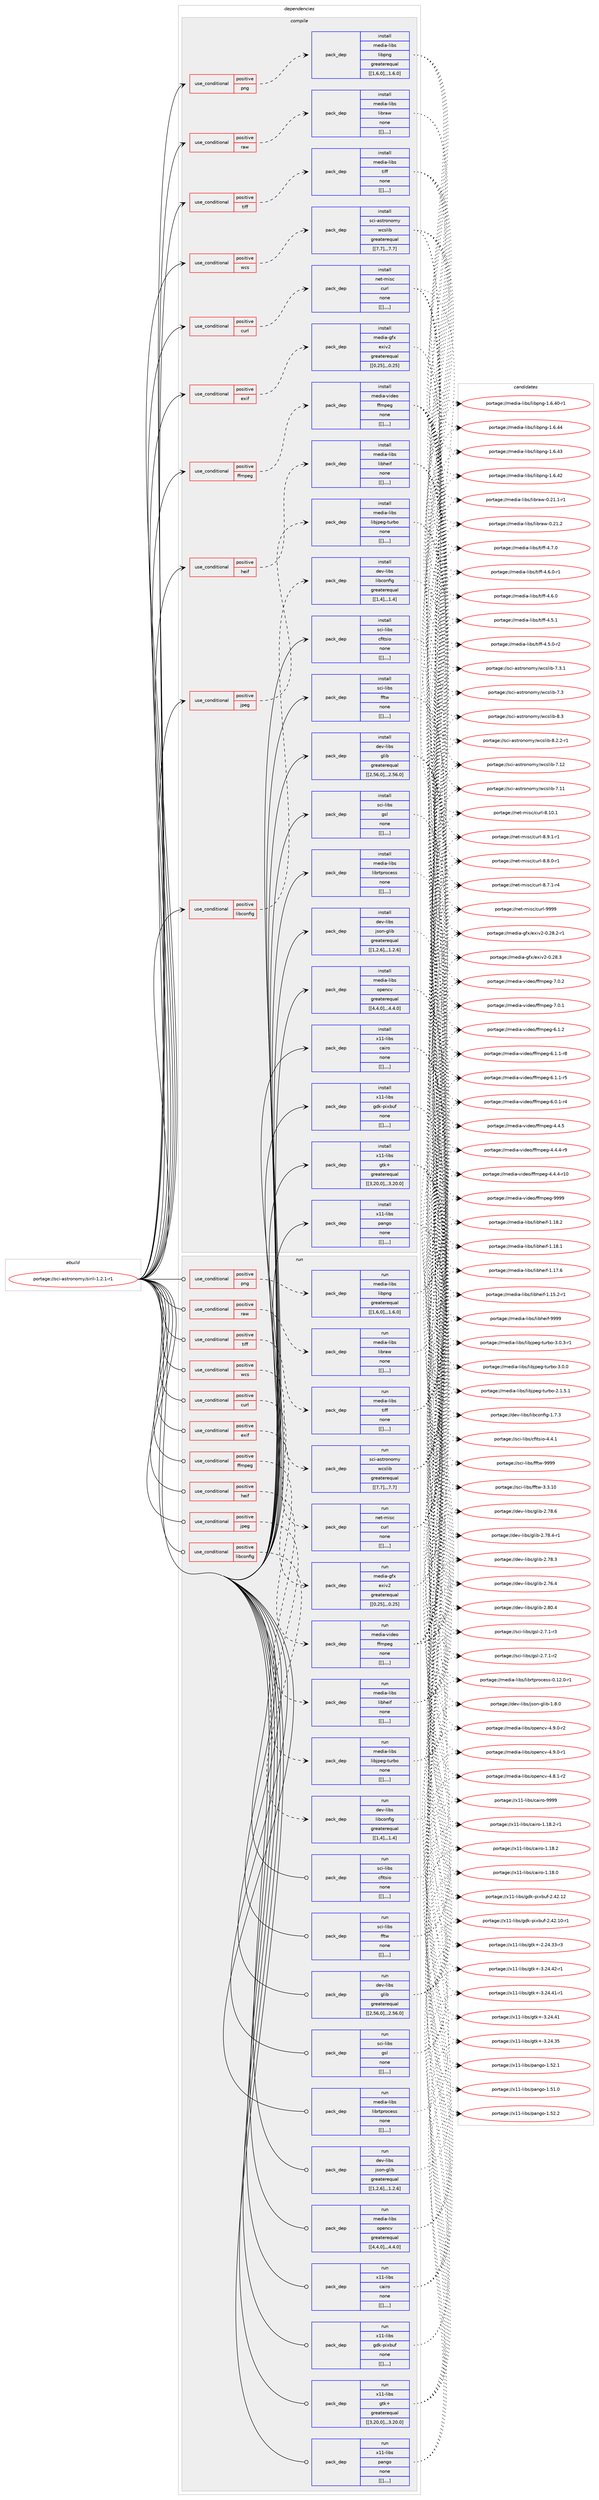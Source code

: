 digraph prolog {

# *************
# Graph options
# *************

newrank=true;
concentrate=true;
compound=true;
graph [rankdir=LR,fontname=Helvetica,fontsize=10,ranksep=1.5];#, ranksep=2.5, nodesep=0.2];
edge  [arrowhead=vee];
node  [fontname=Helvetica,fontsize=10];

# **********
# The ebuild
# **********

subgraph cluster_leftcol {
color=gray;
label=<<i>ebuild</i>>;
id [label="portage://sci-astronomy/siril-1.2.1-r1", color=red, width=4, href="../sci-astronomy/siril-1.2.1-r1.svg"];
}

# ****************
# The dependencies
# ****************

subgraph cluster_midcol {
color=gray;
label=<<i>dependencies</i>>;
subgraph cluster_compile {
fillcolor="#eeeeee";
style=filled;
label=<<i>compile</i>>;
subgraph cond107174 {
dependency401144 [label=<<TABLE BORDER="0" CELLBORDER="1" CELLSPACING="0" CELLPADDING="4"><TR><TD ROWSPAN="3" CELLPADDING="10">use_conditional</TD></TR><TR><TD>positive</TD></TR><TR><TD>curl</TD></TR></TABLE>>, shape=none, color=red];
subgraph pack291130 {
dependency401145 [label=<<TABLE BORDER="0" CELLBORDER="1" CELLSPACING="0" CELLPADDING="4" WIDTH="220"><TR><TD ROWSPAN="6" CELLPADDING="30">pack_dep</TD></TR><TR><TD WIDTH="110">install</TD></TR><TR><TD>net-misc</TD></TR><TR><TD>curl</TD></TR><TR><TD>none</TD></TR><TR><TD>[[],,,,]</TD></TR></TABLE>>, shape=none, color=blue];
}
dependency401144:e -> dependency401145:w [weight=20,style="dashed",arrowhead="vee"];
}
id:e -> dependency401144:w [weight=20,style="solid",arrowhead="vee"];
subgraph cond107175 {
dependency401146 [label=<<TABLE BORDER="0" CELLBORDER="1" CELLSPACING="0" CELLPADDING="4"><TR><TD ROWSPAN="3" CELLPADDING="10">use_conditional</TD></TR><TR><TD>positive</TD></TR><TR><TD>exif</TD></TR></TABLE>>, shape=none, color=red];
subgraph pack291131 {
dependency401147 [label=<<TABLE BORDER="0" CELLBORDER="1" CELLSPACING="0" CELLPADDING="4" WIDTH="220"><TR><TD ROWSPAN="6" CELLPADDING="30">pack_dep</TD></TR><TR><TD WIDTH="110">install</TD></TR><TR><TD>media-gfx</TD></TR><TR><TD>exiv2</TD></TR><TR><TD>greaterequal</TD></TR><TR><TD>[[0,25],,,0.25]</TD></TR></TABLE>>, shape=none, color=blue];
}
dependency401146:e -> dependency401147:w [weight=20,style="dashed",arrowhead="vee"];
}
id:e -> dependency401146:w [weight=20,style="solid",arrowhead="vee"];
subgraph cond107176 {
dependency401148 [label=<<TABLE BORDER="0" CELLBORDER="1" CELLSPACING="0" CELLPADDING="4"><TR><TD ROWSPAN="3" CELLPADDING="10">use_conditional</TD></TR><TR><TD>positive</TD></TR><TR><TD>ffmpeg</TD></TR></TABLE>>, shape=none, color=red];
subgraph pack291132 {
dependency401149 [label=<<TABLE BORDER="0" CELLBORDER="1" CELLSPACING="0" CELLPADDING="4" WIDTH="220"><TR><TD ROWSPAN="6" CELLPADDING="30">pack_dep</TD></TR><TR><TD WIDTH="110">install</TD></TR><TR><TD>media-video</TD></TR><TR><TD>ffmpeg</TD></TR><TR><TD>none</TD></TR><TR><TD>[[],,,,]</TD></TR></TABLE>>, shape=none, color=blue];
}
dependency401148:e -> dependency401149:w [weight=20,style="dashed",arrowhead="vee"];
}
id:e -> dependency401148:w [weight=20,style="solid",arrowhead="vee"];
subgraph cond107177 {
dependency401150 [label=<<TABLE BORDER="0" CELLBORDER="1" CELLSPACING="0" CELLPADDING="4"><TR><TD ROWSPAN="3" CELLPADDING="10">use_conditional</TD></TR><TR><TD>positive</TD></TR><TR><TD>heif</TD></TR></TABLE>>, shape=none, color=red];
subgraph pack291133 {
dependency401151 [label=<<TABLE BORDER="0" CELLBORDER="1" CELLSPACING="0" CELLPADDING="4" WIDTH="220"><TR><TD ROWSPAN="6" CELLPADDING="30">pack_dep</TD></TR><TR><TD WIDTH="110">install</TD></TR><TR><TD>media-libs</TD></TR><TR><TD>libheif</TD></TR><TR><TD>none</TD></TR><TR><TD>[[],,,,]</TD></TR></TABLE>>, shape=none, color=blue];
}
dependency401150:e -> dependency401151:w [weight=20,style="dashed",arrowhead="vee"];
}
id:e -> dependency401150:w [weight=20,style="solid",arrowhead="vee"];
subgraph cond107178 {
dependency401152 [label=<<TABLE BORDER="0" CELLBORDER="1" CELLSPACING="0" CELLPADDING="4"><TR><TD ROWSPAN="3" CELLPADDING="10">use_conditional</TD></TR><TR><TD>positive</TD></TR><TR><TD>jpeg</TD></TR></TABLE>>, shape=none, color=red];
subgraph pack291134 {
dependency401153 [label=<<TABLE BORDER="0" CELLBORDER="1" CELLSPACING="0" CELLPADDING="4" WIDTH="220"><TR><TD ROWSPAN="6" CELLPADDING="30">pack_dep</TD></TR><TR><TD WIDTH="110">install</TD></TR><TR><TD>media-libs</TD></TR><TR><TD>libjpeg-turbo</TD></TR><TR><TD>none</TD></TR><TR><TD>[[],,,,]</TD></TR></TABLE>>, shape=none, color=blue];
}
dependency401152:e -> dependency401153:w [weight=20,style="dashed",arrowhead="vee"];
}
id:e -> dependency401152:w [weight=20,style="solid",arrowhead="vee"];
subgraph cond107179 {
dependency401154 [label=<<TABLE BORDER="0" CELLBORDER="1" CELLSPACING="0" CELLPADDING="4"><TR><TD ROWSPAN="3" CELLPADDING="10">use_conditional</TD></TR><TR><TD>positive</TD></TR><TR><TD>libconfig</TD></TR></TABLE>>, shape=none, color=red];
subgraph pack291135 {
dependency401155 [label=<<TABLE BORDER="0" CELLBORDER="1" CELLSPACING="0" CELLPADDING="4" WIDTH="220"><TR><TD ROWSPAN="6" CELLPADDING="30">pack_dep</TD></TR><TR><TD WIDTH="110">install</TD></TR><TR><TD>dev-libs</TD></TR><TR><TD>libconfig</TD></TR><TR><TD>greaterequal</TD></TR><TR><TD>[[1,4],,,1.4]</TD></TR></TABLE>>, shape=none, color=blue];
}
dependency401154:e -> dependency401155:w [weight=20,style="dashed",arrowhead="vee"];
}
id:e -> dependency401154:w [weight=20,style="solid",arrowhead="vee"];
subgraph cond107180 {
dependency401156 [label=<<TABLE BORDER="0" CELLBORDER="1" CELLSPACING="0" CELLPADDING="4"><TR><TD ROWSPAN="3" CELLPADDING="10">use_conditional</TD></TR><TR><TD>positive</TD></TR><TR><TD>png</TD></TR></TABLE>>, shape=none, color=red];
subgraph pack291136 {
dependency401157 [label=<<TABLE BORDER="0" CELLBORDER="1" CELLSPACING="0" CELLPADDING="4" WIDTH="220"><TR><TD ROWSPAN="6" CELLPADDING="30">pack_dep</TD></TR><TR><TD WIDTH="110">install</TD></TR><TR><TD>media-libs</TD></TR><TR><TD>libpng</TD></TR><TR><TD>greaterequal</TD></TR><TR><TD>[[1,6,0],,,1.6.0]</TD></TR></TABLE>>, shape=none, color=blue];
}
dependency401156:e -> dependency401157:w [weight=20,style="dashed",arrowhead="vee"];
}
id:e -> dependency401156:w [weight=20,style="solid",arrowhead="vee"];
subgraph cond107181 {
dependency401158 [label=<<TABLE BORDER="0" CELLBORDER="1" CELLSPACING="0" CELLPADDING="4"><TR><TD ROWSPAN="3" CELLPADDING="10">use_conditional</TD></TR><TR><TD>positive</TD></TR><TR><TD>raw</TD></TR></TABLE>>, shape=none, color=red];
subgraph pack291137 {
dependency401159 [label=<<TABLE BORDER="0" CELLBORDER="1" CELLSPACING="0" CELLPADDING="4" WIDTH="220"><TR><TD ROWSPAN="6" CELLPADDING="30">pack_dep</TD></TR><TR><TD WIDTH="110">install</TD></TR><TR><TD>media-libs</TD></TR><TR><TD>libraw</TD></TR><TR><TD>none</TD></TR><TR><TD>[[],,,,]</TD></TR></TABLE>>, shape=none, color=blue];
}
dependency401158:e -> dependency401159:w [weight=20,style="dashed",arrowhead="vee"];
}
id:e -> dependency401158:w [weight=20,style="solid",arrowhead="vee"];
subgraph cond107182 {
dependency401160 [label=<<TABLE BORDER="0" CELLBORDER="1" CELLSPACING="0" CELLPADDING="4"><TR><TD ROWSPAN="3" CELLPADDING="10">use_conditional</TD></TR><TR><TD>positive</TD></TR><TR><TD>tiff</TD></TR></TABLE>>, shape=none, color=red];
subgraph pack291138 {
dependency401161 [label=<<TABLE BORDER="0" CELLBORDER="1" CELLSPACING="0" CELLPADDING="4" WIDTH="220"><TR><TD ROWSPAN="6" CELLPADDING="30">pack_dep</TD></TR><TR><TD WIDTH="110">install</TD></TR><TR><TD>media-libs</TD></TR><TR><TD>tiff</TD></TR><TR><TD>none</TD></TR><TR><TD>[[],,,,]</TD></TR></TABLE>>, shape=none, color=blue];
}
dependency401160:e -> dependency401161:w [weight=20,style="dashed",arrowhead="vee"];
}
id:e -> dependency401160:w [weight=20,style="solid",arrowhead="vee"];
subgraph cond107183 {
dependency401162 [label=<<TABLE BORDER="0" CELLBORDER="1" CELLSPACING="0" CELLPADDING="4"><TR><TD ROWSPAN="3" CELLPADDING="10">use_conditional</TD></TR><TR><TD>positive</TD></TR><TR><TD>wcs</TD></TR></TABLE>>, shape=none, color=red];
subgraph pack291139 {
dependency401163 [label=<<TABLE BORDER="0" CELLBORDER="1" CELLSPACING="0" CELLPADDING="4" WIDTH="220"><TR><TD ROWSPAN="6" CELLPADDING="30">pack_dep</TD></TR><TR><TD WIDTH="110">install</TD></TR><TR><TD>sci-astronomy</TD></TR><TR><TD>wcslib</TD></TR><TR><TD>greaterequal</TD></TR><TR><TD>[[7,7],,,7.7]</TD></TR></TABLE>>, shape=none, color=blue];
}
dependency401162:e -> dependency401163:w [weight=20,style="dashed",arrowhead="vee"];
}
id:e -> dependency401162:w [weight=20,style="solid",arrowhead="vee"];
subgraph pack291140 {
dependency401164 [label=<<TABLE BORDER="0" CELLBORDER="1" CELLSPACING="0" CELLPADDING="4" WIDTH="220"><TR><TD ROWSPAN="6" CELLPADDING="30">pack_dep</TD></TR><TR><TD WIDTH="110">install</TD></TR><TR><TD>dev-libs</TD></TR><TR><TD>glib</TD></TR><TR><TD>greaterequal</TD></TR><TR><TD>[[2,56,0],,,2.56.0]</TD></TR></TABLE>>, shape=none, color=blue];
}
id:e -> dependency401164:w [weight=20,style="solid",arrowhead="vee"];
subgraph pack291141 {
dependency401165 [label=<<TABLE BORDER="0" CELLBORDER="1" CELLSPACING="0" CELLPADDING="4" WIDTH="220"><TR><TD ROWSPAN="6" CELLPADDING="30">pack_dep</TD></TR><TR><TD WIDTH="110">install</TD></TR><TR><TD>dev-libs</TD></TR><TR><TD>json-glib</TD></TR><TR><TD>greaterequal</TD></TR><TR><TD>[[1,2,6],,,1.2.6]</TD></TR></TABLE>>, shape=none, color=blue];
}
id:e -> dependency401165:w [weight=20,style="solid",arrowhead="vee"];
subgraph pack291142 {
dependency401166 [label=<<TABLE BORDER="0" CELLBORDER="1" CELLSPACING="0" CELLPADDING="4" WIDTH="220"><TR><TD ROWSPAN="6" CELLPADDING="30">pack_dep</TD></TR><TR><TD WIDTH="110">install</TD></TR><TR><TD>media-libs</TD></TR><TR><TD>librtprocess</TD></TR><TR><TD>none</TD></TR><TR><TD>[[],,,,]</TD></TR></TABLE>>, shape=none, color=blue];
}
id:e -> dependency401166:w [weight=20,style="solid",arrowhead="vee"];
subgraph pack291143 {
dependency401167 [label=<<TABLE BORDER="0" CELLBORDER="1" CELLSPACING="0" CELLPADDING="4" WIDTH="220"><TR><TD ROWSPAN="6" CELLPADDING="30">pack_dep</TD></TR><TR><TD WIDTH="110">install</TD></TR><TR><TD>media-libs</TD></TR><TR><TD>opencv</TD></TR><TR><TD>greaterequal</TD></TR><TR><TD>[[4,4,0],,,4.4.0]</TD></TR></TABLE>>, shape=none, color=blue];
}
id:e -> dependency401167:w [weight=20,style="solid",arrowhead="vee"];
subgraph pack291144 {
dependency401168 [label=<<TABLE BORDER="0" CELLBORDER="1" CELLSPACING="0" CELLPADDING="4" WIDTH="220"><TR><TD ROWSPAN="6" CELLPADDING="30">pack_dep</TD></TR><TR><TD WIDTH="110">install</TD></TR><TR><TD>sci-libs</TD></TR><TR><TD>cfitsio</TD></TR><TR><TD>none</TD></TR><TR><TD>[[],,,,]</TD></TR></TABLE>>, shape=none, color=blue];
}
id:e -> dependency401168:w [weight=20,style="solid",arrowhead="vee"];
subgraph pack291145 {
dependency401169 [label=<<TABLE BORDER="0" CELLBORDER="1" CELLSPACING="0" CELLPADDING="4" WIDTH="220"><TR><TD ROWSPAN="6" CELLPADDING="30">pack_dep</TD></TR><TR><TD WIDTH="110">install</TD></TR><TR><TD>sci-libs</TD></TR><TR><TD>fftw</TD></TR><TR><TD>none</TD></TR><TR><TD>[[],,,,]</TD></TR></TABLE>>, shape=none, color=blue];
}
id:e -> dependency401169:w [weight=20,style="solid",arrowhead="vee"];
subgraph pack291146 {
dependency401170 [label=<<TABLE BORDER="0" CELLBORDER="1" CELLSPACING="0" CELLPADDING="4" WIDTH="220"><TR><TD ROWSPAN="6" CELLPADDING="30">pack_dep</TD></TR><TR><TD WIDTH="110">install</TD></TR><TR><TD>sci-libs</TD></TR><TR><TD>gsl</TD></TR><TR><TD>none</TD></TR><TR><TD>[[],,,,]</TD></TR></TABLE>>, shape=none, color=blue];
}
id:e -> dependency401170:w [weight=20,style="solid",arrowhead="vee"];
subgraph pack291147 {
dependency401171 [label=<<TABLE BORDER="0" CELLBORDER="1" CELLSPACING="0" CELLPADDING="4" WIDTH="220"><TR><TD ROWSPAN="6" CELLPADDING="30">pack_dep</TD></TR><TR><TD WIDTH="110">install</TD></TR><TR><TD>x11-libs</TD></TR><TR><TD>cairo</TD></TR><TR><TD>none</TD></TR><TR><TD>[[],,,,]</TD></TR></TABLE>>, shape=none, color=blue];
}
id:e -> dependency401171:w [weight=20,style="solid",arrowhead="vee"];
subgraph pack291148 {
dependency401172 [label=<<TABLE BORDER="0" CELLBORDER="1" CELLSPACING="0" CELLPADDING="4" WIDTH="220"><TR><TD ROWSPAN="6" CELLPADDING="30">pack_dep</TD></TR><TR><TD WIDTH="110">install</TD></TR><TR><TD>x11-libs</TD></TR><TR><TD>gdk-pixbuf</TD></TR><TR><TD>none</TD></TR><TR><TD>[[],,,,]</TD></TR></TABLE>>, shape=none, color=blue];
}
id:e -> dependency401172:w [weight=20,style="solid",arrowhead="vee"];
subgraph pack291149 {
dependency401173 [label=<<TABLE BORDER="0" CELLBORDER="1" CELLSPACING="0" CELLPADDING="4" WIDTH="220"><TR><TD ROWSPAN="6" CELLPADDING="30">pack_dep</TD></TR><TR><TD WIDTH="110">install</TD></TR><TR><TD>x11-libs</TD></TR><TR><TD>gtk+</TD></TR><TR><TD>greaterequal</TD></TR><TR><TD>[[3,20,0],,,3.20.0]</TD></TR></TABLE>>, shape=none, color=blue];
}
id:e -> dependency401173:w [weight=20,style="solid",arrowhead="vee"];
subgraph pack291150 {
dependency401174 [label=<<TABLE BORDER="0" CELLBORDER="1" CELLSPACING="0" CELLPADDING="4" WIDTH="220"><TR><TD ROWSPAN="6" CELLPADDING="30">pack_dep</TD></TR><TR><TD WIDTH="110">install</TD></TR><TR><TD>x11-libs</TD></TR><TR><TD>pango</TD></TR><TR><TD>none</TD></TR><TR><TD>[[],,,,]</TD></TR></TABLE>>, shape=none, color=blue];
}
id:e -> dependency401174:w [weight=20,style="solid",arrowhead="vee"];
}
subgraph cluster_compileandrun {
fillcolor="#eeeeee";
style=filled;
label=<<i>compile and run</i>>;
}
subgraph cluster_run {
fillcolor="#eeeeee";
style=filled;
label=<<i>run</i>>;
subgraph cond107184 {
dependency401175 [label=<<TABLE BORDER="0" CELLBORDER="1" CELLSPACING="0" CELLPADDING="4"><TR><TD ROWSPAN="3" CELLPADDING="10">use_conditional</TD></TR><TR><TD>positive</TD></TR><TR><TD>curl</TD></TR></TABLE>>, shape=none, color=red];
subgraph pack291151 {
dependency401176 [label=<<TABLE BORDER="0" CELLBORDER="1" CELLSPACING="0" CELLPADDING="4" WIDTH="220"><TR><TD ROWSPAN="6" CELLPADDING="30">pack_dep</TD></TR><TR><TD WIDTH="110">run</TD></TR><TR><TD>net-misc</TD></TR><TR><TD>curl</TD></TR><TR><TD>none</TD></TR><TR><TD>[[],,,,]</TD></TR></TABLE>>, shape=none, color=blue];
}
dependency401175:e -> dependency401176:w [weight=20,style="dashed",arrowhead="vee"];
}
id:e -> dependency401175:w [weight=20,style="solid",arrowhead="odot"];
subgraph cond107185 {
dependency401177 [label=<<TABLE BORDER="0" CELLBORDER="1" CELLSPACING="0" CELLPADDING="4"><TR><TD ROWSPAN="3" CELLPADDING="10">use_conditional</TD></TR><TR><TD>positive</TD></TR><TR><TD>exif</TD></TR></TABLE>>, shape=none, color=red];
subgraph pack291152 {
dependency401178 [label=<<TABLE BORDER="0" CELLBORDER="1" CELLSPACING="0" CELLPADDING="4" WIDTH="220"><TR><TD ROWSPAN="6" CELLPADDING="30">pack_dep</TD></TR><TR><TD WIDTH="110">run</TD></TR><TR><TD>media-gfx</TD></TR><TR><TD>exiv2</TD></TR><TR><TD>greaterequal</TD></TR><TR><TD>[[0,25],,,0.25]</TD></TR></TABLE>>, shape=none, color=blue];
}
dependency401177:e -> dependency401178:w [weight=20,style="dashed",arrowhead="vee"];
}
id:e -> dependency401177:w [weight=20,style="solid",arrowhead="odot"];
subgraph cond107186 {
dependency401179 [label=<<TABLE BORDER="0" CELLBORDER="1" CELLSPACING="0" CELLPADDING="4"><TR><TD ROWSPAN="3" CELLPADDING="10">use_conditional</TD></TR><TR><TD>positive</TD></TR><TR><TD>ffmpeg</TD></TR></TABLE>>, shape=none, color=red];
subgraph pack291153 {
dependency401180 [label=<<TABLE BORDER="0" CELLBORDER="1" CELLSPACING="0" CELLPADDING="4" WIDTH="220"><TR><TD ROWSPAN="6" CELLPADDING="30">pack_dep</TD></TR><TR><TD WIDTH="110">run</TD></TR><TR><TD>media-video</TD></TR><TR><TD>ffmpeg</TD></TR><TR><TD>none</TD></TR><TR><TD>[[],,,,]</TD></TR></TABLE>>, shape=none, color=blue];
}
dependency401179:e -> dependency401180:w [weight=20,style="dashed",arrowhead="vee"];
}
id:e -> dependency401179:w [weight=20,style="solid",arrowhead="odot"];
subgraph cond107187 {
dependency401181 [label=<<TABLE BORDER="0" CELLBORDER="1" CELLSPACING="0" CELLPADDING="4"><TR><TD ROWSPAN="3" CELLPADDING="10">use_conditional</TD></TR><TR><TD>positive</TD></TR><TR><TD>heif</TD></TR></TABLE>>, shape=none, color=red];
subgraph pack291154 {
dependency401182 [label=<<TABLE BORDER="0" CELLBORDER="1" CELLSPACING="0" CELLPADDING="4" WIDTH="220"><TR><TD ROWSPAN="6" CELLPADDING="30">pack_dep</TD></TR><TR><TD WIDTH="110">run</TD></TR><TR><TD>media-libs</TD></TR><TR><TD>libheif</TD></TR><TR><TD>none</TD></TR><TR><TD>[[],,,,]</TD></TR></TABLE>>, shape=none, color=blue];
}
dependency401181:e -> dependency401182:w [weight=20,style="dashed",arrowhead="vee"];
}
id:e -> dependency401181:w [weight=20,style="solid",arrowhead="odot"];
subgraph cond107188 {
dependency401183 [label=<<TABLE BORDER="0" CELLBORDER="1" CELLSPACING="0" CELLPADDING="4"><TR><TD ROWSPAN="3" CELLPADDING="10">use_conditional</TD></TR><TR><TD>positive</TD></TR><TR><TD>jpeg</TD></TR></TABLE>>, shape=none, color=red];
subgraph pack291155 {
dependency401184 [label=<<TABLE BORDER="0" CELLBORDER="1" CELLSPACING="0" CELLPADDING="4" WIDTH="220"><TR><TD ROWSPAN="6" CELLPADDING="30">pack_dep</TD></TR><TR><TD WIDTH="110">run</TD></TR><TR><TD>media-libs</TD></TR><TR><TD>libjpeg-turbo</TD></TR><TR><TD>none</TD></TR><TR><TD>[[],,,,]</TD></TR></TABLE>>, shape=none, color=blue];
}
dependency401183:e -> dependency401184:w [weight=20,style="dashed",arrowhead="vee"];
}
id:e -> dependency401183:w [weight=20,style="solid",arrowhead="odot"];
subgraph cond107189 {
dependency401185 [label=<<TABLE BORDER="0" CELLBORDER="1" CELLSPACING="0" CELLPADDING="4"><TR><TD ROWSPAN="3" CELLPADDING="10">use_conditional</TD></TR><TR><TD>positive</TD></TR><TR><TD>libconfig</TD></TR></TABLE>>, shape=none, color=red];
subgraph pack291156 {
dependency401186 [label=<<TABLE BORDER="0" CELLBORDER="1" CELLSPACING="0" CELLPADDING="4" WIDTH="220"><TR><TD ROWSPAN="6" CELLPADDING="30">pack_dep</TD></TR><TR><TD WIDTH="110">run</TD></TR><TR><TD>dev-libs</TD></TR><TR><TD>libconfig</TD></TR><TR><TD>greaterequal</TD></TR><TR><TD>[[1,4],,,1.4]</TD></TR></TABLE>>, shape=none, color=blue];
}
dependency401185:e -> dependency401186:w [weight=20,style="dashed",arrowhead="vee"];
}
id:e -> dependency401185:w [weight=20,style="solid",arrowhead="odot"];
subgraph cond107190 {
dependency401187 [label=<<TABLE BORDER="0" CELLBORDER="1" CELLSPACING="0" CELLPADDING="4"><TR><TD ROWSPAN="3" CELLPADDING="10">use_conditional</TD></TR><TR><TD>positive</TD></TR><TR><TD>png</TD></TR></TABLE>>, shape=none, color=red];
subgraph pack291157 {
dependency401188 [label=<<TABLE BORDER="0" CELLBORDER="1" CELLSPACING="0" CELLPADDING="4" WIDTH="220"><TR><TD ROWSPAN="6" CELLPADDING="30">pack_dep</TD></TR><TR><TD WIDTH="110">run</TD></TR><TR><TD>media-libs</TD></TR><TR><TD>libpng</TD></TR><TR><TD>greaterequal</TD></TR><TR><TD>[[1,6,0],,,1.6.0]</TD></TR></TABLE>>, shape=none, color=blue];
}
dependency401187:e -> dependency401188:w [weight=20,style="dashed",arrowhead="vee"];
}
id:e -> dependency401187:w [weight=20,style="solid",arrowhead="odot"];
subgraph cond107191 {
dependency401189 [label=<<TABLE BORDER="0" CELLBORDER="1" CELLSPACING="0" CELLPADDING="4"><TR><TD ROWSPAN="3" CELLPADDING="10">use_conditional</TD></TR><TR><TD>positive</TD></TR><TR><TD>raw</TD></TR></TABLE>>, shape=none, color=red];
subgraph pack291158 {
dependency401190 [label=<<TABLE BORDER="0" CELLBORDER="1" CELLSPACING="0" CELLPADDING="4" WIDTH="220"><TR><TD ROWSPAN="6" CELLPADDING="30">pack_dep</TD></TR><TR><TD WIDTH="110">run</TD></TR><TR><TD>media-libs</TD></TR><TR><TD>libraw</TD></TR><TR><TD>none</TD></TR><TR><TD>[[],,,,]</TD></TR></TABLE>>, shape=none, color=blue];
}
dependency401189:e -> dependency401190:w [weight=20,style="dashed",arrowhead="vee"];
}
id:e -> dependency401189:w [weight=20,style="solid",arrowhead="odot"];
subgraph cond107192 {
dependency401191 [label=<<TABLE BORDER="0" CELLBORDER="1" CELLSPACING="0" CELLPADDING="4"><TR><TD ROWSPAN="3" CELLPADDING="10">use_conditional</TD></TR><TR><TD>positive</TD></TR><TR><TD>tiff</TD></TR></TABLE>>, shape=none, color=red];
subgraph pack291159 {
dependency401192 [label=<<TABLE BORDER="0" CELLBORDER="1" CELLSPACING="0" CELLPADDING="4" WIDTH="220"><TR><TD ROWSPAN="6" CELLPADDING="30">pack_dep</TD></TR><TR><TD WIDTH="110">run</TD></TR><TR><TD>media-libs</TD></TR><TR><TD>tiff</TD></TR><TR><TD>none</TD></TR><TR><TD>[[],,,,]</TD></TR></TABLE>>, shape=none, color=blue];
}
dependency401191:e -> dependency401192:w [weight=20,style="dashed",arrowhead="vee"];
}
id:e -> dependency401191:w [weight=20,style="solid",arrowhead="odot"];
subgraph cond107193 {
dependency401193 [label=<<TABLE BORDER="0" CELLBORDER="1" CELLSPACING="0" CELLPADDING="4"><TR><TD ROWSPAN="3" CELLPADDING="10">use_conditional</TD></TR><TR><TD>positive</TD></TR><TR><TD>wcs</TD></TR></TABLE>>, shape=none, color=red];
subgraph pack291160 {
dependency401194 [label=<<TABLE BORDER="0" CELLBORDER="1" CELLSPACING="0" CELLPADDING="4" WIDTH="220"><TR><TD ROWSPAN="6" CELLPADDING="30">pack_dep</TD></TR><TR><TD WIDTH="110">run</TD></TR><TR><TD>sci-astronomy</TD></TR><TR><TD>wcslib</TD></TR><TR><TD>greaterequal</TD></TR><TR><TD>[[7,7],,,7.7]</TD></TR></TABLE>>, shape=none, color=blue];
}
dependency401193:e -> dependency401194:w [weight=20,style="dashed",arrowhead="vee"];
}
id:e -> dependency401193:w [weight=20,style="solid",arrowhead="odot"];
subgraph pack291161 {
dependency401195 [label=<<TABLE BORDER="0" CELLBORDER="1" CELLSPACING="0" CELLPADDING="4" WIDTH="220"><TR><TD ROWSPAN="6" CELLPADDING="30">pack_dep</TD></TR><TR><TD WIDTH="110">run</TD></TR><TR><TD>dev-libs</TD></TR><TR><TD>glib</TD></TR><TR><TD>greaterequal</TD></TR><TR><TD>[[2,56,0],,,2.56.0]</TD></TR></TABLE>>, shape=none, color=blue];
}
id:e -> dependency401195:w [weight=20,style="solid",arrowhead="odot"];
subgraph pack291162 {
dependency401196 [label=<<TABLE BORDER="0" CELLBORDER="1" CELLSPACING="0" CELLPADDING="4" WIDTH="220"><TR><TD ROWSPAN="6" CELLPADDING="30">pack_dep</TD></TR><TR><TD WIDTH="110">run</TD></TR><TR><TD>dev-libs</TD></TR><TR><TD>json-glib</TD></TR><TR><TD>greaterequal</TD></TR><TR><TD>[[1,2,6],,,1.2.6]</TD></TR></TABLE>>, shape=none, color=blue];
}
id:e -> dependency401196:w [weight=20,style="solid",arrowhead="odot"];
subgraph pack291163 {
dependency401197 [label=<<TABLE BORDER="0" CELLBORDER="1" CELLSPACING="0" CELLPADDING="4" WIDTH="220"><TR><TD ROWSPAN="6" CELLPADDING="30">pack_dep</TD></TR><TR><TD WIDTH="110">run</TD></TR><TR><TD>media-libs</TD></TR><TR><TD>librtprocess</TD></TR><TR><TD>none</TD></TR><TR><TD>[[],,,,]</TD></TR></TABLE>>, shape=none, color=blue];
}
id:e -> dependency401197:w [weight=20,style="solid",arrowhead="odot"];
subgraph pack291164 {
dependency401198 [label=<<TABLE BORDER="0" CELLBORDER="1" CELLSPACING="0" CELLPADDING="4" WIDTH="220"><TR><TD ROWSPAN="6" CELLPADDING="30">pack_dep</TD></TR><TR><TD WIDTH="110">run</TD></TR><TR><TD>media-libs</TD></TR><TR><TD>opencv</TD></TR><TR><TD>greaterequal</TD></TR><TR><TD>[[4,4,0],,,4.4.0]</TD></TR></TABLE>>, shape=none, color=blue];
}
id:e -> dependency401198:w [weight=20,style="solid",arrowhead="odot"];
subgraph pack291165 {
dependency401199 [label=<<TABLE BORDER="0" CELLBORDER="1" CELLSPACING="0" CELLPADDING="4" WIDTH="220"><TR><TD ROWSPAN="6" CELLPADDING="30">pack_dep</TD></TR><TR><TD WIDTH="110">run</TD></TR><TR><TD>sci-libs</TD></TR><TR><TD>cfitsio</TD></TR><TR><TD>none</TD></TR><TR><TD>[[],,,,]</TD></TR></TABLE>>, shape=none, color=blue];
}
id:e -> dependency401199:w [weight=20,style="solid",arrowhead="odot"];
subgraph pack291166 {
dependency401200 [label=<<TABLE BORDER="0" CELLBORDER="1" CELLSPACING="0" CELLPADDING="4" WIDTH="220"><TR><TD ROWSPAN="6" CELLPADDING="30">pack_dep</TD></TR><TR><TD WIDTH="110">run</TD></TR><TR><TD>sci-libs</TD></TR><TR><TD>fftw</TD></TR><TR><TD>none</TD></TR><TR><TD>[[],,,,]</TD></TR></TABLE>>, shape=none, color=blue];
}
id:e -> dependency401200:w [weight=20,style="solid",arrowhead="odot"];
subgraph pack291167 {
dependency401201 [label=<<TABLE BORDER="0" CELLBORDER="1" CELLSPACING="0" CELLPADDING="4" WIDTH="220"><TR><TD ROWSPAN="6" CELLPADDING="30">pack_dep</TD></TR><TR><TD WIDTH="110">run</TD></TR><TR><TD>sci-libs</TD></TR><TR><TD>gsl</TD></TR><TR><TD>none</TD></TR><TR><TD>[[],,,,]</TD></TR></TABLE>>, shape=none, color=blue];
}
id:e -> dependency401201:w [weight=20,style="solid",arrowhead="odot"];
subgraph pack291168 {
dependency401202 [label=<<TABLE BORDER="0" CELLBORDER="1" CELLSPACING="0" CELLPADDING="4" WIDTH="220"><TR><TD ROWSPAN="6" CELLPADDING="30">pack_dep</TD></TR><TR><TD WIDTH="110">run</TD></TR><TR><TD>x11-libs</TD></TR><TR><TD>cairo</TD></TR><TR><TD>none</TD></TR><TR><TD>[[],,,,]</TD></TR></TABLE>>, shape=none, color=blue];
}
id:e -> dependency401202:w [weight=20,style="solid",arrowhead="odot"];
subgraph pack291169 {
dependency401203 [label=<<TABLE BORDER="0" CELLBORDER="1" CELLSPACING="0" CELLPADDING="4" WIDTH="220"><TR><TD ROWSPAN="6" CELLPADDING="30">pack_dep</TD></TR><TR><TD WIDTH="110">run</TD></TR><TR><TD>x11-libs</TD></TR><TR><TD>gdk-pixbuf</TD></TR><TR><TD>none</TD></TR><TR><TD>[[],,,,]</TD></TR></TABLE>>, shape=none, color=blue];
}
id:e -> dependency401203:w [weight=20,style="solid",arrowhead="odot"];
subgraph pack291170 {
dependency401204 [label=<<TABLE BORDER="0" CELLBORDER="1" CELLSPACING="0" CELLPADDING="4" WIDTH="220"><TR><TD ROWSPAN="6" CELLPADDING="30">pack_dep</TD></TR><TR><TD WIDTH="110">run</TD></TR><TR><TD>x11-libs</TD></TR><TR><TD>gtk+</TD></TR><TR><TD>greaterequal</TD></TR><TR><TD>[[3,20,0],,,3.20.0]</TD></TR></TABLE>>, shape=none, color=blue];
}
id:e -> dependency401204:w [weight=20,style="solid",arrowhead="odot"];
subgraph pack291171 {
dependency401205 [label=<<TABLE BORDER="0" CELLBORDER="1" CELLSPACING="0" CELLPADDING="4" WIDTH="220"><TR><TD ROWSPAN="6" CELLPADDING="30">pack_dep</TD></TR><TR><TD WIDTH="110">run</TD></TR><TR><TD>x11-libs</TD></TR><TR><TD>pango</TD></TR><TR><TD>none</TD></TR><TR><TD>[[],,,,]</TD></TR></TABLE>>, shape=none, color=blue];
}
id:e -> dependency401205:w [weight=20,style="solid",arrowhead="odot"];
}
}

# **************
# The candidates
# **************

subgraph cluster_choices {
rank=same;
color=gray;
label=<<i>candidates</i>>;

subgraph choice291130 {
color=black;
nodesep=1;
choice110101116451091051159947991171141084557575757 [label="portage://net-misc/curl-9999", color=red, width=4,href="../net-misc/curl-9999.svg"];
choice1101011164510910511599479911711410845564649484649 [label="portage://net-misc/curl-8.10.1", color=red, width=4,href="../net-misc/curl-8.10.1.svg"];
choice110101116451091051159947991171141084556465746494511449 [label="portage://net-misc/curl-8.9.1-r1", color=red, width=4,href="../net-misc/curl-8.9.1-r1.svg"];
choice110101116451091051159947991171141084556465646484511449 [label="portage://net-misc/curl-8.8.0-r1", color=red, width=4,href="../net-misc/curl-8.8.0-r1.svg"];
choice110101116451091051159947991171141084556465546494511452 [label="portage://net-misc/curl-8.7.1-r4", color=red, width=4,href="../net-misc/curl-8.7.1-r4.svg"];
dependency401145:e -> choice110101116451091051159947991171141084557575757:w [style=dotted,weight="100"];
dependency401145:e -> choice1101011164510910511599479911711410845564649484649:w [style=dotted,weight="100"];
dependency401145:e -> choice110101116451091051159947991171141084556465746494511449:w [style=dotted,weight="100"];
dependency401145:e -> choice110101116451091051159947991171141084556465646484511449:w [style=dotted,weight="100"];
dependency401145:e -> choice110101116451091051159947991171141084556465546494511452:w [style=dotted,weight="100"];
}
subgraph choice291131 {
color=black;
nodesep=1;
choice1091011001059745103102120471011201051185045484650564651 [label="portage://media-gfx/exiv2-0.28.3", color=red, width=4,href="../media-gfx/exiv2-0.28.3.svg"];
choice10910110010597451031021204710112010511850454846505646504511449 [label="portage://media-gfx/exiv2-0.28.2-r1", color=red, width=4,href="../media-gfx/exiv2-0.28.2-r1.svg"];
dependency401147:e -> choice1091011001059745103102120471011201051185045484650564651:w [style=dotted,weight="100"];
dependency401147:e -> choice10910110010597451031021204710112010511850454846505646504511449:w [style=dotted,weight="100"];
}
subgraph choice291132 {
color=black;
nodesep=1;
choice1091011001059745118105100101111471021021091121011034557575757 [label="portage://media-video/ffmpeg-9999", color=red, width=4,href="../media-video/ffmpeg-9999.svg"];
choice109101100105974511810510010111147102102109112101103455546484650 [label="portage://media-video/ffmpeg-7.0.2", color=red, width=4,href="../media-video/ffmpeg-7.0.2.svg"];
choice109101100105974511810510010111147102102109112101103455546484649 [label="portage://media-video/ffmpeg-7.0.1", color=red, width=4,href="../media-video/ffmpeg-7.0.1.svg"];
choice109101100105974511810510010111147102102109112101103455446494650 [label="portage://media-video/ffmpeg-6.1.2", color=red, width=4,href="../media-video/ffmpeg-6.1.2.svg"];
choice1091011001059745118105100101111471021021091121011034554464946494511456 [label="portage://media-video/ffmpeg-6.1.1-r8", color=red, width=4,href="../media-video/ffmpeg-6.1.1-r8.svg"];
choice1091011001059745118105100101111471021021091121011034554464946494511453 [label="portage://media-video/ffmpeg-6.1.1-r5", color=red, width=4,href="../media-video/ffmpeg-6.1.1-r5.svg"];
choice1091011001059745118105100101111471021021091121011034554464846494511452 [label="portage://media-video/ffmpeg-6.0.1-r4", color=red, width=4,href="../media-video/ffmpeg-6.0.1-r4.svg"];
choice109101100105974511810510010111147102102109112101103455246524653 [label="portage://media-video/ffmpeg-4.4.5", color=red, width=4,href="../media-video/ffmpeg-4.4.5.svg"];
choice1091011001059745118105100101111471021021091121011034552465246524511457 [label="portage://media-video/ffmpeg-4.4.4-r9", color=red, width=4,href="../media-video/ffmpeg-4.4.4-r9.svg"];
choice109101100105974511810510010111147102102109112101103455246524652451144948 [label="portage://media-video/ffmpeg-4.4.4-r10", color=red, width=4,href="../media-video/ffmpeg-4.4.4-r10.svg"];
dependency401149:e -> choice1091011001059745118105100101111471021021091121011034557575757:w [style=dotted,weight="100"];
dependency401149:e -> choice109101100105974511810510010111147102102109112101103455546484650:w [style=dotted,weight="100"];
dependency401149:e -> choice109101100105974511810510010111147102102109112101103455546484649:w [style=dotted,weight="100"];
dependency401149:e -> choice109101100105974511810510010111147102102109112101103455446494650:w [style=dotted,weight="100"];
dependency401149:e -> choice1091011001059745118105100101111471021021091121011034554464946494511456:w [style=dotted,weight="100"];
dependency401149:e -> choice1091011001059745118105100101111471021021091121011034554464946494511453:w [style=dotted,weight="100"];
dependency401149:e -> choice1091011001059745118105100101111471021021091121011034554464846494511452:w [style=dotted,weight="100"];
dependency401149:e -> choice109101100105974511810510010111147102102109112101103455246524653:w [style=dotted,weight="100"];
dependency401149:e -> choice1091011001059745118105100101111471021021091121011034552465246524511457:w [style=dotted,weight="100"];
dependency401149:e -> choice109101100105974511810510010111147102102109112101103455246524652451144948:w [style=dotted,weight="100"];
}
subgraph choice291133 {
color=black;
nodesep=1;
choice10910110010597451081059811547108105981041011051024557575757 [label="portage://media-libs/libheif-9999", color=red, width=4,href="../media-libs/libheif-9999.svg"];
choice109101100105974510810598115471081059810410110510245494649564650 [label="portage://media-libs/libheif-1.18.2", color=red, width=4,href="../media-libs/libheif-1.18.2.svg"];
choice109101100105974510810598115471081059810410110510245494649564649 [label="portage://media-libs/libheif-1.18.1", color=red, width=4,href="../media-libs/libheif-1.18.1.svg"];
choice109101100105974510810598115471081059810410110510245494649554654 [label="portage://media-libs/libheif-1.17.6", color=red, width=4,href="../media-libs/libheif-1.17.6.svg"];
choice1091011001059745108105981154710810598104101105102454946495346504511449 [label="portage://media-libs/libheif-1.15.2-r1", color=red, width=4,href="../media-libs/libheif-1.15.2-r1.svg"];
dependency401151:e -> choice10910110010597451081059811547108105981041011051024557575757:w [style=dotted,weight="100"];
dependency401151:e -> choice109101100105974510810598115471081059810410110510245494649564650:w [style=dotted,weight="100"];
dependency401151:e -> choice109101100105974510810598115471081059810410110510245494649564649:w [style=dotted,weight="100"];
dependency401151:e -> choice109101100105974510810598115471081059810410110510245494649554654:w [style=dotted,weight="100"];
dependency401151:e -> choice1091011001059745108105981154710810598104101105102454946495346504511449:w [style=dotted,weight="100"];
}
subgraph choice291134 {
color=black;
nodesep=1;
choice109101100105974510810598115471081059810611210110345116117114981114551464846514511449 [label="portage://media-libs/libjpeg-turbo-3.0.3-r1", color=red, width=4,href="../media-libs/libjpeg-turbo-3.0.3-r1.svg"];
choice10910110010597451081059811547108105981061121011034511611711498111455146484648 [label="portage://media-libs/libjpeg-turbo-3.0.0", color=red, width=4,href="../media-libs/libjpeg-turbo-3.0.0.svg"];
choice109101100105974510810598115471081059810611210110345116117114981114550464946534649 [label="portage://media-libs/libjpeg-turbo-2.1.5.1", color=red, width=4,href="../media-libs/libjpeg-turbo-2.1.5.1.svg"];
dependency401153:e -> choice109101100105974510810598115471081059810611210110345116117114981114551464846514511449:w [style=dotted,weight="100"];
dependency401153:e -> choice10910110010597451081059811547108105981061121011034511611711498111455146484648:w [style=dotted,weight="100"];
dependency401153:e -> choice109101100105974510810598115471081059810611210110345116117114981114550464946534649:w [style=dotted,weight="100"];
}
subgraph choice291135 {
color=black;
nodesep=1;
choice1001011184510810598115471081059899111110102105103454946554651 [label="portage://dev-libs/libconfig-1.7.3", color=red, width=4,href="../dev-libs/libconfig-1.7.3.svg"];
dependency401155:e -> choice1001011184510810598115471081059899111110102105103454946554651:w [style=dotted,weight="100"];
}
subgraph choice291136 {
color=black;
nodesep=1;
choice109101100105974510810598115471081059811211010345494654465252 [label="portage://media-libs/libpng-1.6.44", color=red, width=4,href="../media-libs/libpng-1.6.44.svg"];
choice109101100105974510810598115471081059811211010345494654465251 [label="portage://media-libs/libpng-1.6.43", color=red, width=4,href="../media-libs/libpng-1.6.43.svg"];
choice109101100105974510810598115471081059811211010345494654465250 [label="portage://media-libs/libpng-1.6.42", color=red, width=4,href="../media-libs/libpng-1.6.42.svg"];
choice1091011001059745108105981154710810598112110103454946544652484511449 [label="portage://media-libs/libpng-1.6.40-r1", color=red, width=4,href="../media-libs/libpng-1.6.40-r1.svg"];
dependency401157:e -> choice109101100105974510810598115471081059811211010345494654465252:w [style=dotted,weight="100"];
dependency401157:e -> choice109101100105974510810598115471081059811211010345494654465251:w [style=dotted,weight="100"];
dependency401157:e -> choice109101100105974510810598115471081059811211010345494654465250:w [style=dotted,weight="100"];
dependency401157:e -> choice1091011001059745108105981154710810598112110103454946544652484511449:w [style=dotted,weight="100"];
}
subgraph choice291137 {
color=black;
nodesep=1;
choice10910110010597451081059811547108105981149711945484650494650 [label="portage://media-libs/libraw-0.21.2", color=red, width=4,href="../media-libs/libraw-0.21.2.svg"];
choice109101100105974510810598115471081059811497119454846504946494511449 [label="portage://media-libs/libraw-0.21.1-r1", color=red, width=4,href="../media-libs/libraw-0.21.1-r1.svg"];
dependency401159:e -> choice10910110010597451081059811547108105981149711945484650494650:w [style=dotted,weight="100"];
dependency401159:e -> choice109101100105974510810598115471081059811497119454846504946494511449:w [style=dotted,weight="100"];
}
subgraph choice291138 {
color=black;
nodesep=1;
choice10910110010597451081059811547116105102102455246554648 [label="portage://media-libs/tiff-4.7.0", color=red, width=4,href="../media-libs/tiff-4.7.0.svg"];
choice109101100105974510810598115471161051021024552465446484511449 [label="portage://media-libs/tiff-4.6.0-r1", color=red, width=4,href="../media-libs/tiff-4.6.0-r1.svg"];
choice10910110010597451081059811547116105102102455246544648 [label="portage://media-libs/tiff-4.6.0", color=red, width=4,href="../media-libs/tiff-4.6.0.svg"];
choice10910110010597451081059811547116105102102455246534649 [label="portage://media-libs/tiff-4.5.1", color=red, width=4,href="../media-libs/tiff-4.5.1.svg"];
choice109101100105974510810598115471161051021024552465346484511450 [label="portage://media-libs/tiff-4.5.0-r2", color=red, width=4,href="../media-libs/tiff-4.5.0-r2.svg"];
dependency401161:e -> choice10910110010597451081059811547116105102102455246554648:w [style=dotted,weight="100"];
dependency401161:e -> choice109101100105974510810598115471161051021024552465446484511449:w [style=dotted,weight="100"];
dependency401161:e -> choice10910110010597451081059811547116105102102455246544648:w [style=dotted,weight="100"];
dependency401161:e -> choice10910110010597451081059811547116105102102455246534649:w [style=dotted,weight="100"];
dependency401161:e -> choice109101100105974510810598115471161051021024552465346484511450:w [style=dotted,weight="100"];
}
subgraph choice291139 {
color=black;
nodesep=1;
choice11599105459711511611411111011110912147119991151081059845564651 [label="portage://sci-astronomy/wcslib-8.3", color=red, width=4,href="../sci-astronomy/wcslib-8.3.svg"];
choice1159910545971151161141111101111091214711999115108105984556465046504511449 [label="portage://sci-astronomy/wcslib-8.2.2-r1", color=red, width=4,href="../sci-astronomy/wcslib-8.2.2-r1.svg"];
choice1159910545971151161141111101111091214711999115108105984555464950 [label="portage://sci-astronomy/wcslib-7.12", color=red, width=4,href="../sci-astronomy/wcslib-7.12.svg"];
choice1159910545971151161141111101111091214711999115108105984555464949 [label="portage://sci-astronomy/wcslib-7.11", color=red, width=4,href="../sci-astronomy/wcslib-7.11.svg"];
choice115991054597115116114111110111109121471199911510810598455546514649 [label="portage://sci-astronomy/wcslib-7.3.1", color=red, width=4,href="../sci-astronomy/wcslib-7.3.1.svg"];
choice11599105459711511611411111011110912147119991151081059845554651 [label="portage://sci-astronomy/wcslib-7.3", color=red, width=4,href="../sci-astronomy/wcslib-7.3.svg"];
dependency401163:e -> choice11599105459711511611411111011110912147119991151081059845564651:w [style=dotted,weight="100"];
dependency401163:e -> choice1159910545971151161141111101111091214711999115108105984556465046504511449:w [style=dotted,weight="100"];
dependency401163:e -> choice1159910545971151161141111101111091214711999115108105984555464950:w [style=dotted,weight="100"];
dependency401163:e -> choice1159910545971151161141111101111091214711999115108105984555464949:w [style=dotted,weight="100"];
dependency401163:e -> choice115991054597115116114111110111109121471199911510810598455546514649:w [style=dotted,weight="100"];
dependency401163:e -> choice11599105459711511611411111011110912147119991151081059845554651:w [style=dotted,weight="100"];
}
subgraph choice291140 {
color=black;
nodesep=1;
choice1001011184510810598115471031081059845504656484652 [label="portage://dev-libs/glib-2.80.4", color=red, width=4,href="../dev-libs/glib-2.80.4.svg"];
choice1001011184510810598115471031081059845504655564654 [label="portage://dev-libs/glib-2.78.6", color=red, width=4,href="../dev-libs/glib-2.78.6.svg"];
choice10010111845108105981154710310810598455046555646524511449 [label="portage://dev-libs/glib-2.78.4-r1", color=red, width=4,href="../dev-libs/glib-2.78.4-r1.svg"];
choice1001011184510810598115471031081059845504655564651 [label="portage://dev-libs/glib-2.78.3", color=red, width=4,href="../dev-libs/glib-2.78.3.svg"];
choice1001011184510810598115471031081059845504655544652 [label="portage://dev-libs/glib-2.76.4", color=red, width=4,href="../dev-libs/glib-2.76.4.svg"];
dependency401164:e -> choice1001011184510810598115471031081059845504656484652:w [style=dotted,weight="100"];
dependency401164:e -> choice1001011184510810598115471031081059845504655564654:w [style=dotted,weight="100"];
dependency401164:e -> choice10010111845108105981154710310810598455046555646524511449:w [style=dotted,weight="100"];
dependency401164:e -> choice1001011184510810598115471031081059845504655564651:w [style=dotted,weight="100"];
dependency401164:e -> choice1001011184510810598115471031081059845504655544652:w [style=dotted,weight="100"];
}
subgraph choice291141 {
color=black;
nodesep=1;
choice1001011184510810598115471061151111104510310810598454946564648 [label="portage://dev-libs/json-glib-1.8.0", color=red, width=4,href="../dev-libs/json-glib-1.8.0.svg"];
dependency401165:e -> choice1001011184510810598115471061151111104510310810598454946564648:w [style=dotted,weight="100"];
}
subgraph choice291142 {
color=black;
nodesep=1;
choice109101100105974510810598115471081059811411611211411199101115115454846495046484511449 [label="portage://media-libs/librtprocess-0.12.0-r1", color=red, width=4,href="../media-libs/librtprocess-0.12.0-r1.svg"];
dependency401166:e -> choice109101100105974510810598115471081059811411611211411199101115115454846495046484511449:w [style=dotted,weight="100"];
}
subgraph choice291143 {
color=black;
nodesep=1;
choice10910110010597451081059811547111112101110991184552465746484511450 [label="portage://media-libs/opencv-4.9.0-r2", color=red, width=4,href="../media-libs/opencv-4.9.0-r2.svg"];
choice10910110010597451081059811547111112101110991184552465746484511449 [label="portage://media-libs/opencv-4.9.0-r1", color=red, width=4,href="../media-libs/opencv-4.9.0-r1.svg"];
choice10910110010597451081059811547111112101110991184552465646494511450 [label="portage://media-libs/opencv-4.8.1-r2", color=red, width=4,href="../media-libs/opencv-4.8.1-r2.svg"];
dependency401167:e -> choice10910110010597451081059811547111112101110991184552465746484511450:w [style=dotted,weight="100"];
dependency401167:e -> choice10910110010597451081059811547111112101110991184552465746484511449:w [style=dotted,weight="100"];
dependency401167:e -> choice10910110010597451081059811547111112101110991184552465646494511450:w [style=dotted,weight="100"];
}
subgraph choice291144 {
color=black;
nodesep=1;
choice1159910545108105981154799102105116115105111455246524649 [label="portage://sci-libs/cfitsio-4.4.1", color=red, width=4,href="../sci-libs/cfitsio-4.4.1.svg"];
dependency401168:e -> choice1159910545108105981154799102105116115105111455246524649:w [style=dotted,weight="100"];
}
subgraph choice291145 {
color=black;
nodesep=1;
choice115991054510810598115471021021161194557575757 [label="portage://sci-libs/fftw-9999", color=red, width=4,href="../sci-libs/fftw-9999.svg"];
choice1159910545108105981154710210211611945514651464948 [label="portage://sci-libs/fftw-3.3.10", color=red, width=4,href="../sci-libs/fftw-3.3.10.svg"];
dependency401169:e -> choice115991054510810598115471021021161194557575757:w [style=dotted,weight="100"];
dependency401169:e -> choice1159910545108105981154710210211611945514651464948:w [style=dotted,weight="100"];
}
subgraph choice291146 {
color=black;
nodesep=1;
choice115991054510810598115471031151084550465546494511451 [label="portage://sci-libs/gsl-2.7.1-r3", color=red, width=4,href="../sci-libs/gsl-2.7.1-r3.svg"];
choice115991054510810598115471031151084550465546494511450 [label="portage://sci-libs/gsl-2.7.1-r2", color=red, width=4,href="../sci-libs/gsl-2.7.1-r2.svg"];
dependency401170:e -> choice115991054510810598115471031151084550465546494511451:w [style=dotted,weight="100"];
dependency401170:e -> choice115991054510810598115471031151084550465546494511450:w [style=dotted,weight="100"];
}
subgraph choice291147 {
color=black;
nodesep=1;
choice120494945108105981154799971051141114557575757 [label="portage://x11-libs/cairo-9999", color=red, width=4,href="../x11-libs/cairo-9999.svg"];
choice12049494510810598115479997105114111454946495646504511449 [label="portage://x11-libs/cairo-1.18.2-r1", color=red, width=4,href="../x11-libs/cairo-1.18.2-r1.svg"];
choice1204949451081059811547999710511411145494649564650 [label="portage://x11-libs/cairo-1.18.2", color=red, width=4,href="../x11-libs/cairo-1.18.2.svg"];
choice1204949451081059811547999710511411145494649564648 [label="portage://x11-libs/cairo-1.18.0", color=red, width=4,href="../x11-libs/cairo-1.18.0.svg"];
dependency401171:e -> choice120494945108105981154799971051141114557575757:w [style=dotted,weight="100"];
dependency401171:e -> choice12049494510810598115479997105114111454946495646504511449:w [style=dotted,weight="100"];
dependency401171:e -> choice1204949451081059811547999710511411145494649564650:w [style=dotted,weight="100"];
dependency401171:e -> choice1204949451081059811547999710511411145494649564648:w [style=dotted,weight="100"];
}
subgraph choice291148 {
color=black;
nodesep=1;
choice120494945108105981154710310010745112105120981171024550465250464950 [label="portage://x11-libs/gdk-pixbuf-2.42.12", color=red, width=4,href="../x11-libs/gdk-pixbuf-2.42.12.svg"];
choice1204949451081059811547103100107451121051209811710245504652504649484511449 [label="portage://x11-libs/gdk-pixbuf-2.42.10-r1", color=red, width=4,href="../x11-libs/gdk-pixbuf-2.42.10-r1.svg"];
dependency401172:e -> choice120494945108105981154710310010745112105120981171024550465250464950:w [style=dotted,weight="100"];
dependency401172:e -> choice1204949451081059811547103100107451121051209811710245504652504649484511449:w [style=dotted,weight="100"];
}
subgraph choice291149 {
color=black;
nodesep=1;
choice12049494510810598115471031161074345514650524652504511449 [label="portage://x11-libs/gtk+-3.24.42-r1", color=red, width=4,href="../x11-libs/gtk+-3.24.42-r1.svg"];
choice12049494510810598115471031161074345514650524652494511449 [label="portage://x11-libs/gtk+-3.24.41-r1", color=red, width=4,href="../x11-libs/gtk+-3.24.41-r1.svg"];
choice1204949451081059811547103116107434551465052465249 [label="portage://x11-libs/gtk+-3.24.41", color=red, width=4,href="../x11-libs/gtk+-3.24.41.svg"];
choice1204949451081059811547103116107434551465052465153 [label="portage://x11-libs/gtk+-3.24.35", color=red, width=4,href="../x11-libs/gtk+-3.24.35.svg"];
choice12049494510810598115471031161074345504650524651514511451 [label="portage://x11-libs/gtk+-2.24.33-r3", color=red, width=4,href="../x11-libs/gtk+-2.24.33-r3.svg"];
dependency401173:e -> choice12049494510810598115471031161074345514650524652504511449:w [style=dotted,weight="100"];
dependency401173:e -> choice12049494510810598115471031161074345514650524652494511449:w [style=dotted,weight="100"];
dependency401173:e -> choice1204949451081059811547103116107434551465052465249:w [style=dotted,weight="100"];
dependency401173:e -> choice1204949451081059811547103116107434551465052465153:w [style=dotted,weight="100"];
dependency401173:e -> choice12049494510810598115471031161074345504650524651514511451:w [style=dotted,weight="100"];
}
subgraph choice291150 {
color=black;
nodesep=1;
choice12049494510810598115471129711010311145494653504650 [label="portage://x11-libs/pango-1.52.2", color=red, width=4,href="../x11-libs/pango-1.52.2.svg"];
choice12049494510810598115471129711010311145494653504649 [label="portage://x11-libs/pango-1.52.1", color=red, width=4,href="../x11-libs/pango-1.52.1.svg"];
choice12049494510810598115471129711010311145494653494648 [label="portage://x11-libs/pango-1.51.0", color=red, width=4,href="../x11-libs/pango-1.51.0.svg"];
dependency401174:e -> choice12049494510810598115471129711010311145494653504650:w [style=dotted,weight="100"];
dependency401174:e -> choice12049494510810598115471129711010311145494653504649:w [style=dotted,weight="100"];
dependency401174:e -> choice12049494510810598115471129711010311145494653494648:w [style=dotted,weight="100"];
}
subgraph choice291151 {
color=black;
nodesep=1;
choice110101116451091051159947991171141084557575757 [label="portage://net-misc/curl-9999", color=red, width=4,href="../net-misc/curl-9999.svg"];
choice1101011164510910511599479911711410845564649484649 [label="portage://net-misc/curl-8.10.1", color=red, width=4,href="../net-misc/curl-8.10.1.svg"];
choice110101116451091051159947991171141084556465746494511449 [label="portage://net-misc/curl-8.9.1-r1", color=red, width=4,href="../net-misc/curl-8.9.1-r1.svg"];
choice110101116451091051159947991171141084556465646484511449 [label="portage://net-misc/curl-8.8.0-r1", color=red, width=4,href="../net-misc/curl-8.8.0-r1.svg"];
choice110101116451091051159947991171141084556465546494511452 [label="portage://net-misc/curl-8.7.1-r4", color=red, width=4,href="../net-misc/curl-8.7.1-r4.svg"];
dependency401176:e -> choice110101116451091051159947991171141084557575757:w [style=dotted,weight="100"];
dependency401176:e -> choice1101011164510910511599479911711410845564649484649:w [style=dotted,weight="100"];
dependency401176:e -> choice110101116451091051159947991171141084556465746494511449:w [style=dotted,weight="100"];
dependency401176:e -> choice110101116451091051159947991171141084556465646484511449:w [style=dotted,weight="100"];
dependency401176:e -> choice110101116451091051159947991171141084556465546494511452:w [style=dotted,weight="100"];
}
subgraph choice291152 {
color=black;
nodesep=1;
choice1091011001059745103102120471011201051185045484650564651 [label="portage://media-gfx/exiv2-0.28.3", color=red, width=4,href="../media-gfx/exiv2-0.28.3.svg"];
choice10910110010597451031021204710112010511850454846505646504511449 [label="portage://media-gfx/exiv2-0.28.2-r1", color=red, width=4,href="../media-gfx/exiv2-0.28.2-r1.svg"];
dependency401178:e -> choice1091011001059745103102120471011201051185045484650564651:w [style=dotted,weight="100"];
dependency401178:e -> choice10910110010597451031021204710112010511850454846505646504511449:w [style=dotted,weight="100"];
}
subgraph choice291153 {
color=black;
nodesep=1;
choice1091011001059745118105100101111471021021091121011034557575757 [label="portage://media-video/ffmpeg-9999", color=red, width=4,href="../media-video/ffmpeg-9999.svg"];
choice109101100105974511810510010111147102102109112101103455546484650 [label="portage://media-video/ffmpeg-7.0.2", color=red, width=4,href="../media-video/ffmpeg-7.0.2.svg"];
choice109101100105974511810510010111147102102109112101103455546484649 [label="portage://media-video/ffmpeg-7.0.1", color=red, width=4,href="../media-video/ffmpeg-7.0.1.svg"];
choice109101100105974511810510010111147102102109112101103455446494650 [label="portage://media-video/ffmpeg-6.1.2", color=red, width=4,href="../media-video/ffmpeg-6.1.2.svg"];
choice1091011001059745118105100101111471021021091121011034554464946494511456 [label="portage://media-video/ffmpeg-6.1.1-r8", color=red, width=4,href="../media-video/ffmpeg-6.1.1-r8.svg"];
choice1091011001059745118105100101111471021021091121011034554464946494511453 [label="portage://media-video/ffmpeg-6.1.1-r5", color=red, width=4,href="../media-video/ffmpeg-6.1.1-r5.svg"];
choice1091011001059745118105100101111471021021091121011034554464846494511452 [label="portage://media-video/ffmpeg-6.0.1-r4", color=red, width=4,href="../media-video/ffmpeg-6.0.1-r4.svg"];
choice109101100105974511810510010111147102102109112101103455246524653 [label="portage://media-video/ffmpeg-4.4.5", color=red, width=4,href="../media-video/ffmpeg-4.4.5.svg"];
choice1091011001059745118105100101111471021021091121011034552465246524511457 [label="portage://media-video/ffmpeg-4.4.4-r9", color=red, width=4,href="../media-video/ffmpeg-4.4.4-r9.svg"];
choice109101100105974511810510010111147102102109112101103455246524652451144948 [label="portage://media-video/ffmpeg-4.4.4-r10", color=red, width=4,href="../media-video/ffmpeg-4.4.4-r10.svg"];
dependency401180:e -> choice1091011001059745118105100101111471021021091121011034557575757:w [style=dotted,weight="100"];
dependency401180:e -> choice109101100105974511810510010111147102102109112101103455546484650:w [style=dotted,weight="100"];
dependency401180:e -> choice109101100105974511810510010111147102102109112101103455546484649:w [style=dotted,weight="100"];
dependency401180:e -> choice109101100105974511810510010111147102102109112101103455446494650:w [style=dotted,weight="100"];
dependency401180:e -> choice1091011001059745118105100101111471021021091121011034554464946494511456:w [style=dotted,weight="100"];
dependency401180:e -> choice1091011001059745118105100101111471021021091121011034554464946494511453:w [style=dotted,weight="100"];
dependency401180:e -> choice1091011001059745118105100101111471021021091121011034554464846494511452:w [style=dotted,weight="100"];
dependency401180:e -> choice109101100105974511810510010111147102102109112101103455246524653:w [style=dotted,weight="100"];
dependency401180:e -> choice1091011001059745118105100101111471021021091121011034552465246524511457:w [style=dotted,weight="100"];
dependency401180:e -> choice109101100105974511810510010111147102102109112101103455246524652451144948:w [style=dotted,weight="100"];
}
subgraph choice291154 {
color=black;
nodesep=1;
choice10910110010597451081059811547108105981041011051024557575757 [label="portage://media-libs/libheif-9999", color=red, width=4,href="../media-libs/libheif-9999.svg"];
choice109101100105974510810598115471081059810410110510245494649564650 [label="portage://media-libs/libheif-1.18.2", color=red, width=4,href="../media-libs/libheif-1.18.2.svg"];
choice109101100105974510810598115471081059810410110510245494649564649 [label="portage://media-libs/libheif-1.18.1", color=red, width=4,href="../media-libs/libheif-1.18.1.svg"];
choice109101100105974510810598115471081059810410110510245494649554654 [label="portage://media-libs/libheif-1.17.6", color=red, width=4,href="../media-libs/libheif-1.17.6.svg"];
choice1091011001059745108105981154710810598104101105102454946495346504511449 [label="portage://media-libs/libheif-1.15.2-r1", color=red, width=4,href="../media-libs/libheif-1.15.2-r1.svg"];
dependency401182:e -> choice10910110010597451081059811547108105981041011051024557575757:w [style=dotted,weight="100"];
dependency401182:e -> choice109101100105974510810598115471081059810410110510245494649564650:w [style=dotted,weight="100"];
dependency401182:e -> choice109101100105974510810598115471081059810410110510245494649564649:w [style=dotted,weight="100"];
dependency401182:e -> choice109101100105974510810598115471081059810410110510245494649554654:w [style=dotted,weight="100"];
dependency401182:e -> choice1091011001059745108105981154710810598104101105102454946495346504511449:w [style=dotted,weight="100"];
}
subgraph choice291155 {
color=black;
nodesep=1;
choice109101100105974510810598115471081059810611210110345116117114981114551464846514511449 [label="portage://media-libs/libjpeg-turbo-3.0.3-r1", color=red, width=4,href="../media-libs/libjpeg-turbo-3.0.3-r1.svg"];
choice10910110010597451081059811547108105981061121011034511611711498111455146484648 [label="portage://media-libs/libjpeg-turbo-3.0.0", color=red, width=4,href="../media-libs/libjpeg-turbo-3.0.0.svg"];
choice109101100105974510810598115471081059810611210110345116117114981114550464946534649 [label="portage://media-libs/libjpeg-turbo-2.1.5.1", color=red, width=4,href="../media-libs/libjpeg-turbo-2.1.5.1.svg"];
dependency401184:e -> choice109101100105974510810598115471081059810611210110345116117114981114551464846514511449:w [style=dotted,weight="100"];
dependency401184:e -> choice10910110010597451081059811547108105981061121011034511611711498111455146484648:w [style=dotted,weight="100"];
dependency401184:e -> choice109101100105974510810598115471081059810611210110345116117114981114550464946534649:w [style=dotted,weight="100"];
}
subgraph choice291156 {
color=black;
nodesep=1;
choice1001011184510810598115471081059899111110102105103454946554651 [label="portage://dev-libs/libconfig-1.7.3", color=red, width=4,href="../dev-libs/libconfig-1.7.3.svg"];
dependency401186:e -> choice1001011184510810598115471081059899111110102105103454946554651:w [style=dotted,weight="100"];
}
subgraph choice291157 {
color=black;
nodesep=1;
choice109101100105974510810598115471081059811211010345494654465252 [label="portage://media-libs/libpng-1.6.44", color=red, width=4,href="../media-libs/libpng-1.6.44.svg"];
choice109101100105974510810598115471081059811211010345494654465251 [label="portage://media-libs/libpng-1.6.43", color=red, width=4,href="../media-libs/libpng-1.6.43.svg"];
choice109101100105974510810598115471081059811211010345494654465250 [label="portage://media-libs/libpng-1.6.42", color=red, width=4,href="../media-libs/libpng-1.6.42.svg"];
choice1091011001059745108105981154710810598112110103454946544652484511449 [label="portage://media-libs/libpng-1.6.40-r1", color=red, width=4,href="../media-libs/libpng-1.6.40-r1.svg"];
dependency401188:e -> choice109101100105974510810598115471081059811211010345494654465252:w [style=dotted,weight="100"];
dependency401188:e -> choice109101100105974510810598115471081059811211010345494654465251:w [style=dotted,weight="100"];
dependency401188:e -> choice109101100105974510810598115471081059811211010345494654465250:w [style=dotted,weight="100"];
dependency401188:e -> choice1091011001059745108105981154710810598112110103454946544652484511449:w [style=dotted,weight="100"];
}
subgraph choice291158 {
color=black;
nodesep=1;
choice10910110010597451081059811547108105981149711945484650494650 [label="portage://media-libs/libraw-0.21.2", color=red, width=4,href="../media-libs/libraw-0.21.2.svg"];
choice109101100105974510810598115471081059811497119454846504946494511449 [label="portage://media-libs/libraw-0.21.1-r1", color=red, width=4,href="../media-libs/libraw-0.21.1-r1.svg"];
dependency401190:e -> choice10910110010597451081059811547108105981149711945484650494650:w [style=dotted,weight="100"];
dependency401190:e -> choice109101100105974510810598115471081059811497119454846504946494511449:w [style=dotted,weight="100"];
}
subgraph choice291159 {
color=black;
nodesep=1;
choice10910110010597451081059811547116105102102455246554648 [label="portage://media-libs/tiff-4.7.0", color=red, width=4,href="../media-libs/tiff-4.7.0.svg"];
choice109101100105974510810598115471161051021024552465446484511449 [label="portage://media-libs/tiff-4.6.0-r1", color=red, width=4,href="../media-libs/tiff-4.6.0-r1.svg"];
choice10910110010597451081059811547116105102102455246544648 [label="portage://media-libs/tiff-4.6.0", color=red, width=4,href="../media-libs/tiff-4.6.0.svg"];
choice10910110010597451081059811547116105102102455246534649 [label="portage://media-libs/tiff-4.5.1", color=red, width=4,href="../media-libs/tiff-4.5.1.svg"];
choice109101100105974510810598115471161051021024552465346484511450 [label="portage://media-libs/tiff-4.5.0-r2", color=red, width=4,href="../media-libs/tiff-4.5.0-r2.svg"];
dependency401192:e -> choice10910110010597451081059811547116105102102455246554648:w [style=dotted,weight="100"];
dependency401192:e -> choice109101100105974510810598115471161051021024552465446484511449:w [style=dotted,weight="100"];
dependency401192:e -> choice10910110010597451081059811547116105102102455246544648:w [style=dotted,weight="100"];
dependency401192:e -> choice10910110010597451081059811547116105102102455246534649:w [style=dotted,weight="100"];
dependency401192:e -> choice109101100105974510810598115471161051021024552465346484511450:w [style=dotted,weight="100"];
}
subgraph choice291160 {
color=black;
nodesep=1;
choice11599105459711511611411111011110912147119991151081059845564651 [label="portage://sci-astronomy/wcslib-8.3", color=red, width=4,href="../sci-astronomy/wcslib-8.3.svg"];
choice1159910545971151161141111101111091214711999115108105984556465046504511449 [label="portage://sci-astronomy/wcslib-8.2.2-r1", color=red, width=4,href="../sci-astronomy/wcslib-8.2.2-r1.svg"];
choice1159910545971151161141111101111091214711999115108105984555464950 [label="portage://sci-astronomy/wcslib-7.12", color=red, width=4,href="../sci-astronomy/wcslib-7.12.svg"];
choice1159910545971151161141111101111091214711999115108105984555464949 [label="portage://sci-astronomy/wcslib-7.11", color=red, width=4,href="../sci-astronomy/wcslib-7.11.svg"];
choice115991054597115116114111110111109121471199911510810598455546514649 [label="portage://sci-astronomy/wcslib-7.3.1", color=red, width=4,href="../sci-astronomy/wcslib-7.3.1.svg"];
choice11599105459711511611411111011110912147119991151081059845554651 [label="portage://sci-astronomy/wcslib-7.3", color=red, width=4,href="../sci-astronomy/wcslib-7.3.svg"];
dependency401194:e -> choice11599105459711511611411111011110912147119991151081059845564651:w [style=dotted,weight="100"];
dependency401194:e -> choice1159910545971151161141111101111091214711999115108105984556465046504511449:w [style=dotted,weight="100"];
dependency401194:e -> choice1159910545971151161141111101111091214711999115108105984555464950:w [style=dotted,weight="100"];
dependency401194:e -> choice1159910545971151161141111101111091214711999115108105984555464949:w [style=dotted,weight="100"];
dependency401194:e -> choice115991054597115116114111110111109121471199911510810598455546514649:w [style=dotted,weight="100"];
dependency401194:e -> choice11599105459711511611411111011110912147119991151081059845554651:w [style=dotted,weight="100"];
}
subgraph choice291161 {
color=black;
nodesep=1;
choice1001011184510810598115471031081059845504656484652 [label="portage://dev-libs/glib-2.80.4", color=red, width=4,href="../dev-libs/glib-2.80.4.svg"];
choice1001011184510810598115471031081059845504655564654 [label="portage://dev-libs/glib-2.78.6", color=red, width=4,href="../dev-libs/glib-2.78.6.svg"];
choice10010111845108105981154710310810598455046555646524511449 [label="portage://dev-libs/glib-2.78.4-r1", color=red, width=4,href="../dev-libs/glib-2.78.4-r1.svg"];
choice1001011184510810598115471031081059845504655564651 [label="portage://dev-libs/glib-2.78.3", color=red, width=4,href="../dev-libs/glib-2.78.3.svg"];
choice1001011184510810598115471031081059845504655544652 [label="portage://dev-libs/glib-2.76.4", color=red, width=4,href="../dev-libs/glib-2.76.4.svg"];
dependency401195:e -> choice1001011184510810598115471031081059845504656484652:w [style=dotted,weight="100"];
dependency401195:e -> choice1001011184510810598115471031081059845504655564654:w [style=dotted,weight="100"];
dependency401195:e -> choice10010111845108105981154710310810598455046555646524511449:w [style=dotted,weight="100"];
dependency401195:e -> choice1001011184510810598115471031081059845504655564651:w [style=dotted,weight="100"];
dependency401195:e -> choice1001011184510810598115471031081059845504655544652:w [style=dotted,weight="100"];
}
subgraph choice291162 {
color=black;
nodesep=1;
choice1001011184510810598115471061151111104510310810598454946564648 [label="portage://dev-libs/json-glib-1.8.0", color=red, width=4,href="../dev-libs/json-glib-1.8.0.svg"];
dependency401196:e -> choice1001011184510810598115471061151111104510310810598454946564648:w [style=dotted,weight="100"];
}
subgraph choice291163 {
color=black;
nodesep=1;
choice109101100105974510810598115471081059811411611211411199101115115454846495046484511449 [label="portage://media-libs/librtprocess-0.12.0-r1", color=red, width=4,href="../media-libs/librtprocess-0.12.0-r1.svg"];
dependency401197:e -> choice109101100105974510810598115471081059811411611211411199101115115454846495046484511449:w [style=dotted,weight="100"];
}
subgraph choice291164 {
color=black;
nodesep=1;
choice10910110010597451081059811547111112101110991184552465746484511450 [label="portage://media-libs/opencv-4.9.0-r2", color=red, width=4,href="../media-libs/opencv-4.9.0-r2.svg"];
choice10910110010597451081059811547111112101110991184552465746484511449 [label="portage://media-libs/opencv-4.9.0-r1", color=red, width=4,href="../media-libs/opencv-4.9.0-r1.svg"];
choice10910110010597451081059811547111112101110991184552465646494511450 [label="portage://media-libs/opencv-4.8.1-r2", color=red, width=4,href="../media-libs/opencv-4.8.1-r2.svg"];
dependency401198:e -> choice10910110010597451081059811547111112101110991184552465746484511450:w [style=dotted,weight="100"];
dependency401198:e -> choice10910110010597451081059811547111112101110991184552465746484511449:w [style=dotted,weight="100"];
dependency401198:e -> choice10910110010597451081059811547111112101110991184552465646494511450:w [style=dotted,weight="100"];
}
subgraph choice291165 {
color=black;
nodesep=1;
choice1159910545108105981154799102105116115105111455246524649 [label="portage://sci-libs/cfitsio-4.4.1", color=red, width=4,href="../sci-libs/cfitsio-4.4.1.svg"];
dependency401199:e -> choice1159910545108105981154799102105116115105111455246524649:w [style=dotted,weight="100"];
}
subgraph choice291166 {
color=black;
nodesep=1;
choice115991054510810598115471021021161194557575757 [label="portage://sci-libs/fftw-9999", color=red, width=4,href="../sci-libs/fftw-9999.svg"];
choice1159910545108105981154710210211611945514651464948 [label="portage://sci-libs/fftw-3.3.10", color=red, width=4,href="../sci-libs/fftw-3.3.10.svg"];
dependency401200:e -> choice115991054510810598115471021021161194557575757:w [style=dotted,weight="100"];
dependency401200:e -> choice1159910545108105981154710210211611945514651464948:w [style=dotted,weight="100"];
}
subgraph choice291167 {
color=black;
nodesep=1;
choice115991054510810598115471031151084550465546494511451 [label="portage://sci-libs/gsl-2.7.1-r3", color=red, width=4,href="../sci-libs/gsl-2.7.1-r3.svg"];
choice115991054510810598115471031151084550465546494511450 [label="portage://sci-libs/gsl-2.7.1-r2", color=red, width=4,href="../sci-libs/gsl-2.7.1-r2.svg"];
dependency401201:e -> choice115991054510810598115471031151084550465546494511451:w [style=dotted,weight="100"];
dependency401201:e -> choice115991054510810598115471031151084550465546494511450:w [style=dotted,weight="100"];
}
subgraph choice291168 {
color=black;
nodesep=1;
choice120494945108105981154799971051141114557575757 [label="portage://x11-libs/cairo-9999", color=red, width=4,href="../x11-libs/cairo-9999.svg"];
choice12049494510810598115479997105114111454946495646504511449 [label="portage://x11-libs/cairo-1.18.2-r1", color=red, width=4,href="../x11-libs/cairo-1.18.2-r1.svg"];
choice1204949451081059811547999710511411145494649564650 [label="portage://x11-libs/cairo-1.18.2", color=red, width=4,href="../x11-libs/cairo-1.18.2.svg"];
choice1204949451081059811547999710511411145494649564648 [label="portage://x11-libs/cairo-1.18.0", color=red, width=4,href="../x11-libs/cairo-1.18.0.svg"];
dependency401202:e -> choice120494945108105981154799971051141114557575757:w [style=dotted,weight="100"];
dependency401202:e -> choice12049494510810598115479997105114111454946495646504511449:w [style=dotted,weight="100"];
dependency401202:e -> choice1204949451081059811547999710511411145494649564650:w [style=dotted,weight="100"];
dependency401202:e -> choice1204949451081059811547999710511411145494649564648:w [style=dotted,weight="100"];
}
subgraph choice291169 {
color=black;
nodesep=1;
choice120494945108105981154710310010745112105120981171024550465250464950 [label="portage://x11-libs/gdk-pixbuf-2.42.12", color=red, width=4,href="../x11-libs/gdk-pixbuf-2.42.12.svg"];
choice1204949451081059811547103100107451121051209811710245504652504649484511449 [label="portage://x11-libs/gdk-pixbuf-2.42.10-r1", color=red, width=4,href="../x11-libs/gdk-pixbuf-2.42.10-r1.svg"];
dependency401203:e -> choice120494945108105981154710310010745112105120981171024550465250464950:w [style=dotted,weight="100"];
dependency401203:e -> choice1204949451081059811547103100107451121051209811710245504652504649484511449:w [style=dotted,weight="100"];
}
subgraph choice291170 {
color=black;
nodesep=1;
choice12049494510810598115471031161074345514650524652504511449 [label="portage://x11-libs/gtk+-3.24.42-r1", color=red, width=4,href="../x11-libs/gtk+-3.24.42-r1.svg"];
choice12049494510810598115471031161074345514650524652494511449 [label="portage://x11-libs/gtk+-3.24.41-r1", color=red, width=4,href="../x11-libs/gtk+-3.24.41-r1.svg"];
choice1204949451081059811547103116107434551465052465249 [label="portage://x11-libs/gtk+-3.24.41", color=red, width=4,href="../x11-libs/gtk+-3.24.41.svg"];
choice1204949451081059811547103116107434551465052465153 [label="portage://x11-libs/gtk+-3.24.35", color=red, width=4,href="../x11-libs/gtk+-3.24.35.svg"];
choice12049494510810598115471031161074345504650524651514511451 [label="portage://x11-libs/gtk+-2.24.33-r3", color=red, width=4,href="../x11-libs/gtk+-2.24.33-r3.svg"];
dependency401204:e -> choice12049494510810598115471031161074345514650524652504511449:w [style=dotted,weight="100"];
dependency401204:e -> choice12049494510810598115471031161074345514650524652494511449:w [style=dotted,weight="100"];
dependency401204:e -> choice1204949451081059811547103116107434551465052465249:w [style=dotted,weight="100"];
dependency401204:e -> choice1204949451081059811547103116107434551465052465153:w [style=dotted,weight="100"];
dependency401204:e -> choice12049494510810598115471031161074345504650524651514511451:w [style=dotted,weight="100"];
}
subgraph choice291171 {
color=black;
nodesep=1;
choice12049494510810598115471129711010311145494653504650 [label="portage://x11-libs/pango-1.52.2", color=red, width=4,href="../x11-libs/pango-1.52.2.svg"];
choice12049494510810598115471129711010311145494653504649 [label="portage://x11-libs/pango-1.52.1", color=red, width=4,href="../x11-libs/pango-1.52.1.svg"];
choice12049494510810598115471129711010311145494653494648 [label="portage://x11-libs/pango-1.51.0", color=red, width=4,href="../x11-libs/pango-1.51.0.svg"];
dependency401205:e -> choice12049494510810598115471129711010311145494653504650:w [style=dotted,weight="100"];
dependency401205:e -> choice12049494510810598115471129711010311145494653504649:w [style=dotted,weight="100"];
dependency401205:e -> choice12049494510810598115471129711010311145494653494648:w [style=dotted,weight="100"];
}
}

}
